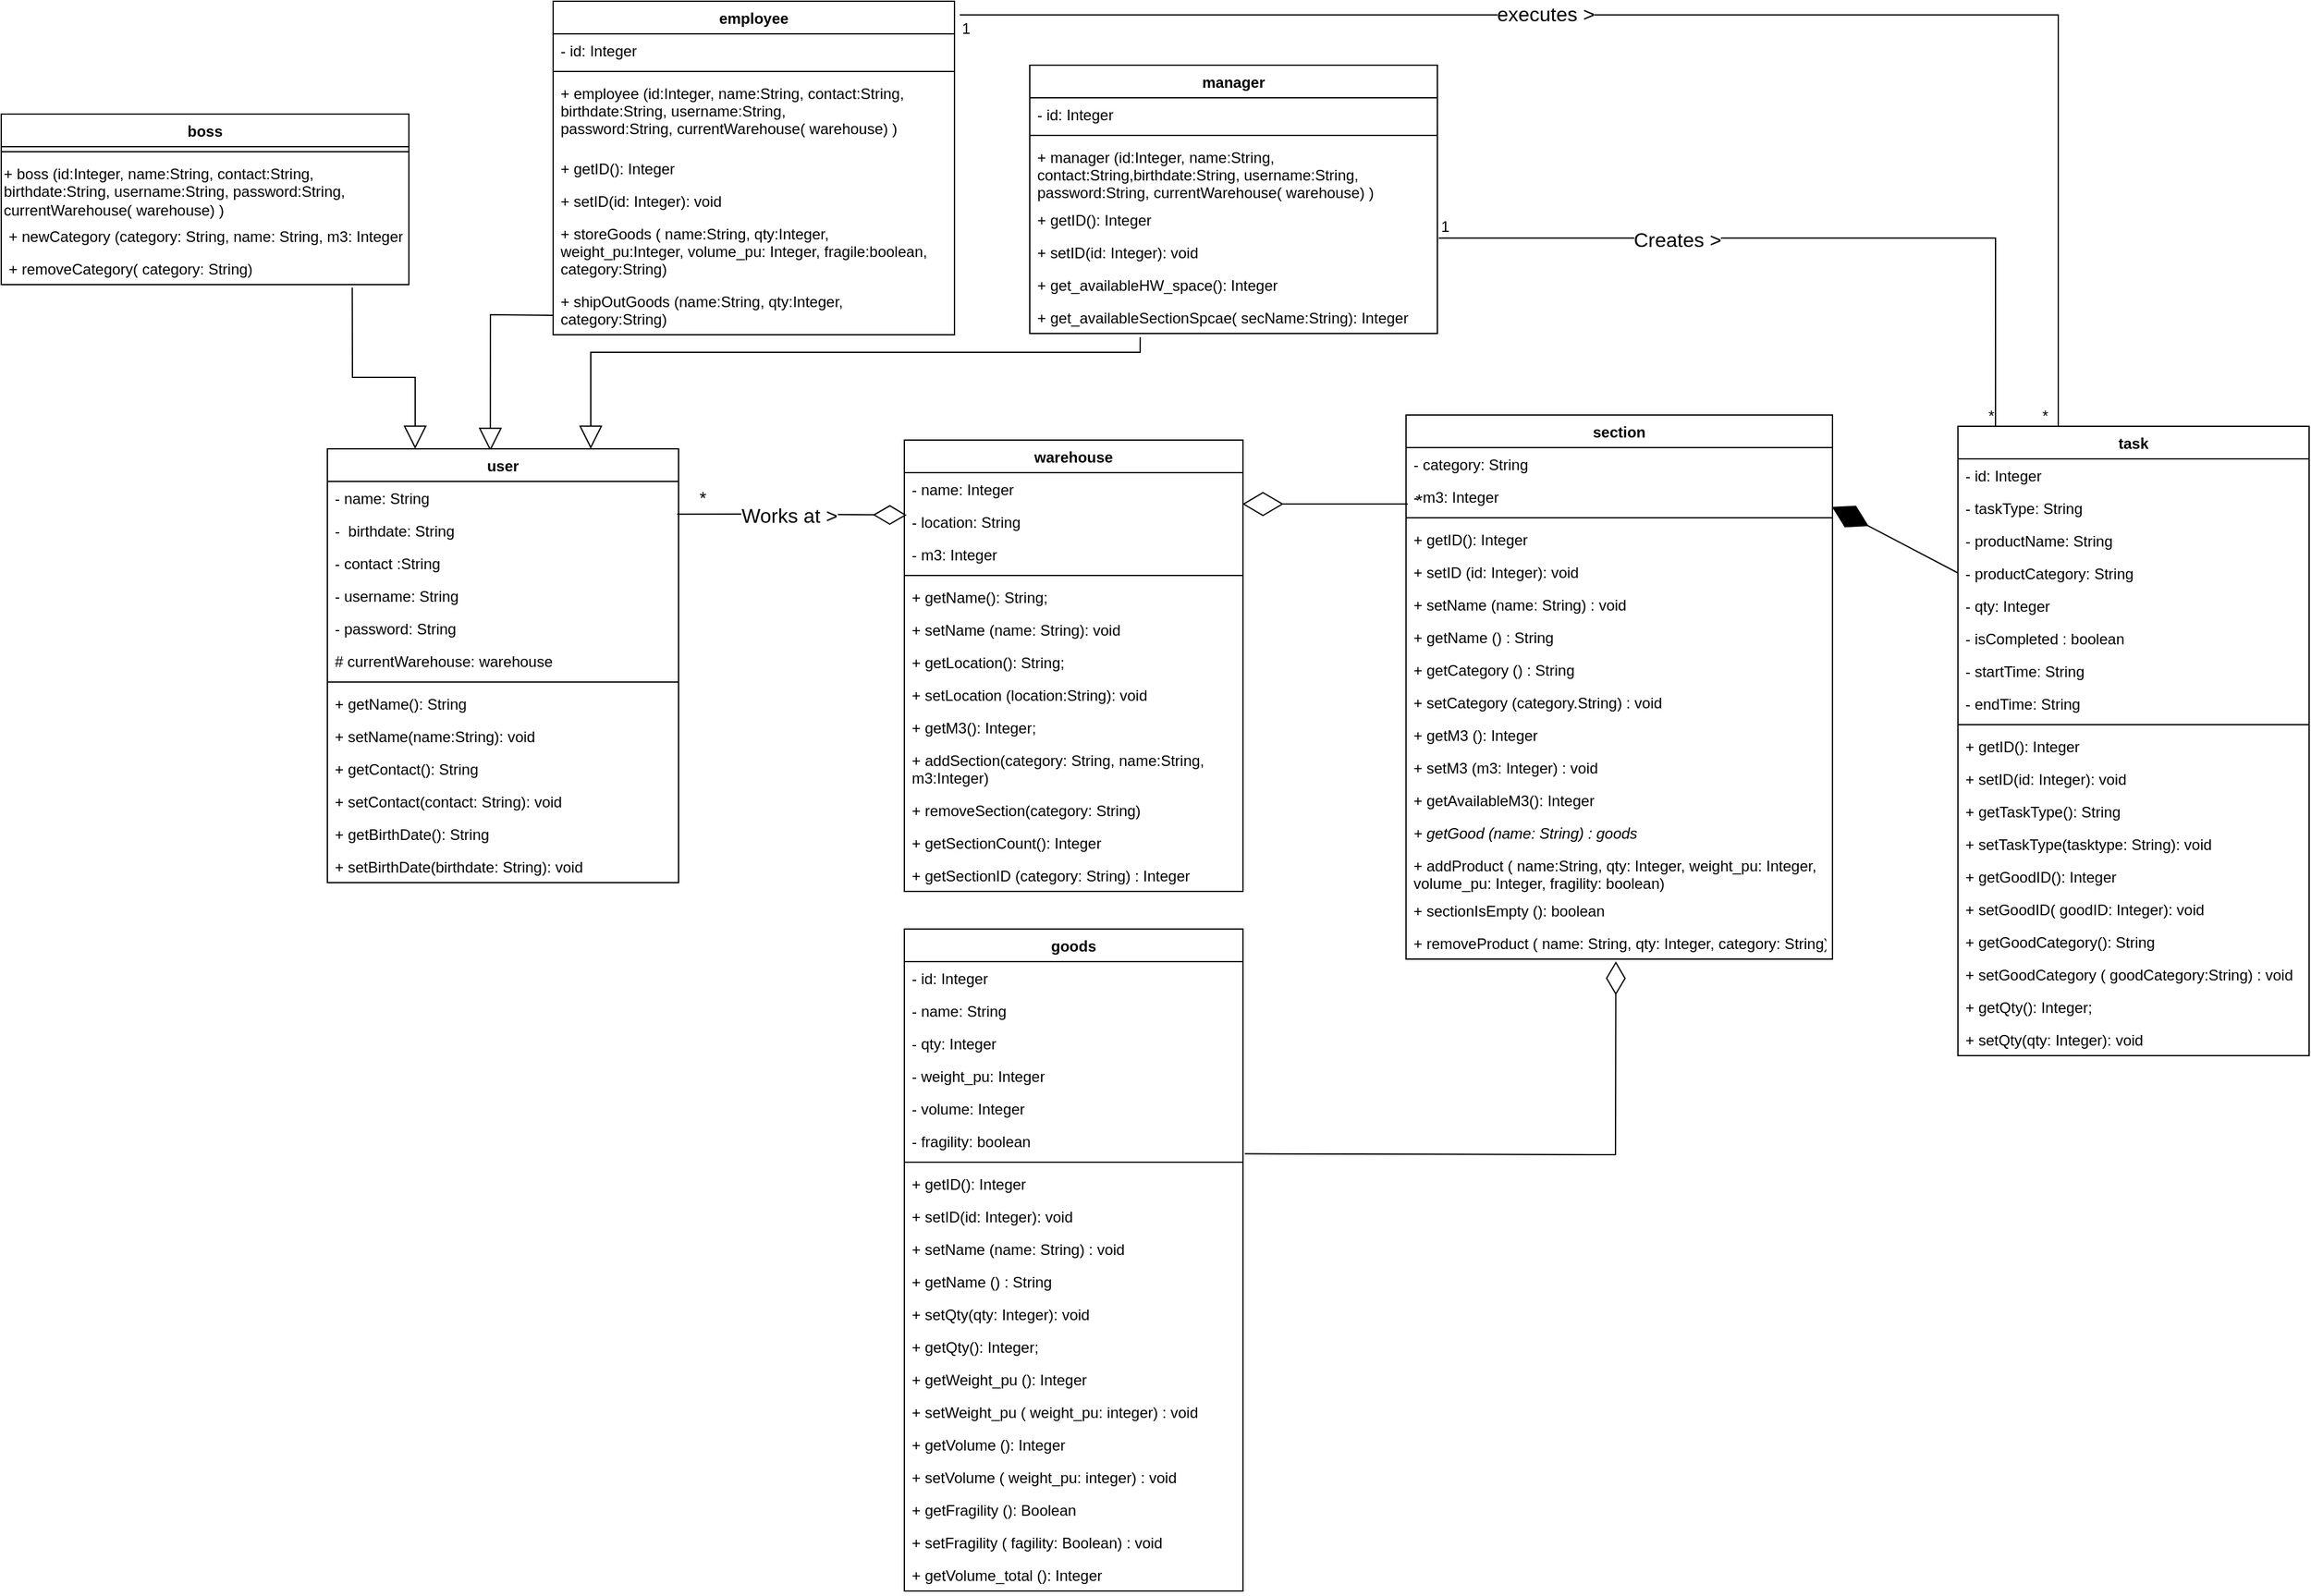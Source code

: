 <mxfile version="15.9.4" type="device"><diagram id="C5RBs43oDa-KdzZeNtuy" name="Page-1"><mxGraphModel dx="1422" dy="362" grid="1" gridSize="10" guides="1" tooltips="1" connect="1" arrows="1" fold="1" page="0" pageScale="1" pageWidth="827" pageHeight="1169" background="#FFFFFF" math="0" shadow="0"><root><mxCell id="WIyWlLk6GJQsqaUBKTNV-0"/><mxCell id="WIyWlLk6GJQsqaUBKTNV-1" parent="WIyWlLk6GJQsqaUBKTNV-0"/><mxCell id="MXwYUzLWAcuQBrKzjnm7-0" value="goods" style="swimlane;fontStyle=1;align=center;verticalAlign=top;childLayout=stackLayout;horizontal=1;startSize=26;horizontalStack=0;resizeParent=1;resizeParentMax=0;resizeLast=0;collapsible=1;marginBottom=0;" parent="WIyWlLk6GJQsqaUBKTNV-1" vertex="1"><mxGeometry x="860" y="1500" width="270" height="528" as="geometry"/></mxCell><mxCell id="MXwYUzLWAcuQBrKzjnm7-1" value="- id: Integer" style="text;strokeColor=none;fillColor=none;align=left;verticalAlign=top;spacingLeft=4;spacingRight=4;overflow=hidden;rotatable=0;points=[[0,0.5],[1,0.5]];portConstraint=eastwest;" parent="MXwYUzLWAcuQBrKzjnm7-0" vertex="1"><mxGeometry y="26" width="270" height="26" as="geometry"/></mxCell><mxCell id="MXwYUzLWAcuQBrKzjnm7-125" value="- name: String" style="text;strokeColor=none;fillColor=none;align=left;verticalAlign=top;spacingLeft=4;spacingRight=4;overflow=hidden;rotatable=0;points=[[0,0.5],[1,0.5]];portConstraint=eastwest;" parent="MXwYUzLWAcuQBrKzjnm7-0" vertex="1"><mxGeometry y="52" width="270" height="26" as="geometry"/></mxCell><mxCell id="MXwYUzLWAcuQBrKzjnm7-122" value="- qty: Integer" style="text;strokeColor=none;fillColor=none;align=left;verticalAlign=top;spacingLeft=4;spacingRight=4;overflow=hidden;rotatable=0;points=[[0,0.5],[1,0.5]];portConstraint=eastwest;" parent="MXwYUzLWAcuQBrKzjnm7-0" vertex="1"><mxGeometry y="78" width="270" height="26" as="geometry"/></mxCell><mxCell id="MXwYUzLWAcuQBrKzjnm7-124" value="- weight_pu: Integer" style="text;strokeColor=none;fillColor=none;align=left;verticalAlign=top;spacingLeft=4;spacingRight=4;overflow=hidden;rotatable=0;points=[[0,0.5],[1,0.5]];portConstraint=eastwest;" parent="MXwYUzLWAcuQBrKzjnm7-0" vertex="1"><mxGeometry y="104" width="270" height="26" as="geometry"/></mxCell><mxCell id="MXwYUzLWAcuQBrKzjnm7-126" value="- volume: Integer" style="text;strokeColor=none;fillColor=none;align=left;verticalAlign=top;spacingLeft=4;spacingRight=4;overflow=hidden;rotatable=0;points=[[0,0.5],[1,0.5]];portConstraint=eastwest;" parent="MXwYUzLWAcuQBrKzjnm7-0" vertex="1"><mxGeometry y="130" width="270" height="26" as="geometry"/></mxCell><mxCell id="MXwYUzLWAcuQBrKzjnm7-123" value="- fragility: boolean" style="text;strokeColor=none;fillColor=none;align=left;verticalAlign=top;spacingLeft=4;spacingRight=4;overflow=hidden;rotatable=0;points=[[0,0.5],[1,0.5]];portConstraint=eastwest;" parent="MXwYUzLWAcuQBrKzjnm7-0" vertex="1"><mxGeometry y="156" width="270" height="26" as="geometry"/></mxCell><mxCell id="MXwYUzLWAcuQBrKzjnm7-2" value="" style="line;strokeWidth=1;fillColor=none;align=left;verticalAlign=middle;spacingTop=-1;spacingLeft=3;spacingRight=3;rotatable=0;labelPosition=right;points=[];portConstraint=eastwest;" parent="MXwYUzLWAcuQBrKzjnm7-0" vertex="1"><mxGeometry y="182" width="270" height="8" as="geometry"/></mxCell><mxCell id="8sO-uHwUm4-eY07DEVSx-42" value="+ getID(): Integer" style="text;strokeColor=none;fillColor=none;align=left;verticalAlign=top;spacingLeft=4;spacingRight=4;overflow=hidden;rotatable=0;points=[[0,0.5],[1,0.5]];portConstraint=eastwest;" parent="MXwYUzLWAcuQBrKzjnm7-0" vertex="1"><mxGeometry y="190" width="270" height="26" as="geometry"/></mxCell><mxCell id="8sO-uHwUm4-eY07DEVSx-43" value="+ setID(id: Integer): void" style="text;strokeColor=none;fillColor=none;align=left;verticalAlign=top;spacingLeft=4;spacingRight=4;overflow=hidden;rotatable=0;points=[[0,0.5],[1,0.5]];portConstraint=eastwest;" parent="MXwYUzLWAcuQBrKzjnm7-0" vertex="1"><mxGeometry y="216" width="270" height="26" as="geometry"/></mxCell><mxCell id="8sO-uHwUm4-eY07DEVSx-70" value="+ setName (name: String) : void&#10;" style="text;strokeColor=none;fillColor=none;align=left;verticalAlign=top;spacingLeft=4;spacingRight=4;overflow=hidden;rotatable=0;points=[[0,0.5],[1,0.5]];portConstraint=eastwest;" parent="MXwYUzLWAcuQBrKzjnm7-0" vertex="1"><mxGeometry y="242" width="270" height="26" as="geometry"/></mxCell><mxCell id="8sO-uHwUm4-eY07DEVSx-66" value="+ getName () : String" style="text;strokeColor=none;fillColor=none;align=left;verticalAlign=top;spacingLeft=4;spacingRight=4;overflow=hidden;rotatable=0;points=[[0,0.5],[1,0.5]];portConstraint=eastwest;" parent="MXwYUzLWAcuQBrKzjnm7-0" vertex="1"><mxGeometry y="268" width="270" height="26" as="geometry"/></mxCell><mxCell id="8sO-uHwUm4-eY07DEVSx-69" value="+ setQty(qty: Integer): void" style="text;strokeColor=none;fillColor=none;align=left;verticalAlign=top;spacingLeft=4;spacingRight=4;overflow=hidden;rotatable=0;points=[[0,0.5],[1,0.5]];portConstraint=eastwest;" parent="MXwYUzLWAcuQBrKzjnm7-0" vertex="1"><mxGeometry y="294" width="270" height="26" as="geometry"/></mxCell><mxCell id="8sO-uHwUm4-eY07DEVSx-68" value="+ getQty(): Integer;" style="text;strokeColor=none;fillColor=none;align=left;verticalAlign=top;spacingLeft=4;spacingRight=4;overflow=hidden;rotatable=0;points=[[0,0.5],[1,0.5]];portConstraint=eastwest;" parent="MXwYUzLWAcuQBrKzjnm7-0" vertex="1"><mxGeometry y="320" width="270" height="26" as="geometry"/></mxCell><mxCell id="8sO-uHwUm4-eY07DEVSx-67" value="+ getWeight_pu (): Integer" style="text;strokeColor=none;fillColor=none;align=left;verticalAlign=top;spacingLeft=4;spacingRight=4;overflow=hidden;rotatable=0;points=[[0,0.5],[1,0.5]];portConstraint=eastwest;" parent="MXwYUzLWAcuQBrKzjnm7-0" vertex="1"><mxGeometry y="346" width="270" height="26" as="geometry"/></mxCell><mxCell id="8sO-uHwUm4-eY07DEVSx-71" value="+ setWeight_pu ( weight_pu: integer) : void" style="text;strokeColor=none;fillColor=none;align=left;verticalAlign=top;spacingLeft=4;spacingRight=4;overflow=hidden;rotatable=0;points=[[0,0.5],[1,0.5]];portConstraint=eastwest;" parent="MXwYUzLWAcuQBrKzjnm7-0" vertex="1"><mxGeometry y="372" width="270" height="26" as="geometry"/></mxCell><mxCell id="8sO-uHwUm4-eY07DEVSx-72" value="+ getVolume (): Integer" style="text;strokeColor=none;fillColor=none;align=left;verticalAlign=top;spacingLeft=4;spacingRight=4;overflow=hidden;rotatable=0;points=[[0,0.5],[1,0.5]];portConstraint=eastwest;" parent="MXwYUzLWAcuQBrKzjnm7-0" vertex="1"><mxGeometry y="398" width="270" height="26" as="geometry"/></mxCell><mxCell id="8sO-uHwUm4-eY07DEVSx-73" value="+ setVolume ( weight_pu: integer) : void" style="text;strokeColor=none;fillColor=none;align=left;verticalAlign=top;spacingLeft=4;spacingRight=4;overflow=hidden;rotatable=0;points=[[0,0.5],[1,0.5]];portConstraint=eastwest;" parent="MXwYUzLWAcuQBrKzjnm7-0" vertex="1"><mxGeometry y="424" width="270" height="26" as="geometry"/></mxCell><mxCell id="8sO-uHwUm4-eY07DEVSx-74" value="+ getFragility (): Boolean" style="text;strokeColor=none;fillColor=none;align=left;verticalAlign=top;spacingLeft=4;spacingRight=4;overflow=hidden;rotatable=0;points=[[0,0.5],[1,0.5]];portConstraint=eastwest;" parent="MXwYUzLWAcuQBrKzjnm7-0" vertex="1"><mxGeometry y="450" width="270" height="26" as="geometry"/></mxCell><mxCell id="8sO-uHwUm4-eY07DEVSx-75" value="+ setFragility ( fagility: Boolean) : void" style="text;strokeColor=none;fillColor=none;align=left;verticalAlign=top;spacingLeft=4;spacingRight=4;overflow=hidden;rotatable=0;points=[[0,0.5],[1,0.5]];portConstraint=eastwest;" parent="MXwYUzLWAcuQBrKzjnm7-0" vertex="1"><mxGeometry y="476" width="270" height="26" as="geometry"/></mxCell><mxCell id="MXwYUzLWAcuQBrKzjnm7-3" value="+ getVolume_total (): Integer" style="text;strokeColor=none;fillColor=none;align=left;verticalAlign=top;spacingLeft=4;spacingRight=4;overflow=hidden;rotatable=0;points=[[0,0.5],[1,0.5]];portConstraint=eastwest;" parent="MXwYUzLWAcuQBrKzjnm7-0" vertex="1"><mxGeometry y="502" width="270" height="26" as="geometry"/></mxCell><mxCell id="MXwYUzLWAcuQBrKzjnm7-4" value="employee" style="swimlane;fontStyle=1;align=center;verticalAlign=top;childLayout=stackLayout;horizontal=1;startSize=26;horizontalStack=0;resizeParent=1;resizeParentMax=0;resizeLast=0;collapsible=1;marginBottom=0;" parent="WIyWlLk6GJQsqaUBKTNV-1" vertex="1"><mxGeometry x="580" y="760" width="320" height="266" as="geometry"/></mxCell><mxCell id="MXwYUzLWAcuQBrKzjnm7-5" value="- id: Integer" style="text;strokeColor=none;fillColor=none;align=left;verticalAlign=top;spacingLeft=4;spacingRight=4;overflow=hidden;rotatable=0;points=[[0,0.5],[1,0.5]];portConstraint=eastwest;" parent="MXwYUzLWAcuQBrKzjnm7-4" vertex="1"><mxGeometry y="26" width="320" height="26" as="geometry"/></mxCell><mxCell id="MXwYUzLWAcuQBrKzjnm7-6" value="" style="line;strokeWidth=1;fillColor=none;align=left;verticalAlign=middle;spacingTop=-1;spacingLeft=3;spacingRight=3;rotatable=0;labelPosition=right;points=[];portConstraint=eastwest;" parent="MXwYUzLWAcuQBrKzjnm7-4" vertex="1"><mxGeometry y="52" width="320" height="8" as="geometry"/></mxCell><mxCell id="8sO-uHwUm4-eY07DEVSx-8" value="+ employee (id:Integer, name:String, contact:String, &#10;birthdate:String, username:String,&#10;password:String, currentWarehouse( warehouse) ) &#10;&#10;" style="text;strokeColor=none;fillColor=none;align=left;verticalAlign=top;spacingLeft=4;spacingRight=4;overflow=hidden;rotatable=0;points=[[0,0.5],[1,0.5]];portConstraint=eastwest;" parent="MXwYUzLWAcuQBrKzjnm7-4" vertex="1"><mxGeometry y="60" width="320" height="60" as="geometry"/></mxCell><mxCell id="8sO-uHwUm4-eY07DEVSx-9" value="+ getID(): Integer" style="text;strokeColor=none;fillColor=none;align=left;verticalAlign=top;spacingLeft=4;spacingRight=4;overflow=hidden;rotatable=0;points=[[0,0.5],[1,0.5]];portConstraint=eastwest;" parent="MXwYUzLWAcuQBrKzjnm7-4" vertex="1"><mxGeometry y="120" width="320" height="26" as="geometry"/></mxCell><mxCell id="8sO-uHwUm4-eY07DEVSx-33" value="+ setID(id: Integer): void" style="text;strokeColor=none;fillColor=none;align=left;verticalAlign=top;spacingLeft=4;spacingRight=4;overflow=hidden;rotatable=0;points=[[0,0.5],[1,0.5]];portConstraint=eastwest;" parent="MXwYUzLWAcuQBrKzjnm7-4" vertex="1"><mxGeometry y="146" width="320" height="26" as="geometry"/></mxCell><mxCell id="8sO-uHwUm4-eY07DEVSx-10" value="+ storeGoods ( name:String, qty:Integer, &#10;weight_pu:Integer, volume_pu: Integer, fragile:boolean,&#10;category:String)&#10;" style="text;strokeColor=none;fillColor=none;align=left;verticalAlign=top;spacingLeft=4;spacingRight=4;overflow=hidden;rotatable=0;points=[[0,0.5],[1,0.5]];portConstraint=eastwest;" parent="MXwYUzLWAcuQBrKzjnm7-4" vertex="1"><mxGeometry y="172" width="320" height="54" as="geometry"/></mxCell><mxCell id="MXwYUzLWAcuQBrKzjnm7-7" value="+ shipOutGoods (name:String, qty:Integer, &#10;category:String)" style="text;strokeColor=none;fillColor=none;align=left;verticalAlign=top;spacingLeft=4;spacingRight=4;overflow=hidden;rotatable=0;points=[[0,0.5],[1,0.5]];portConstraint=eastwest;" parent="MXwYUzLWAcuQBrKzjnm7-4" vertex="1"><mxGeometry y="226" width="320" height="40" as="geometry"/></mxCell><mxCell id="MXwYUzLWAcuQBrKzjnm7-8" value="manager" style="swimlane;fontStyle=1;align=center;verticalAlign=top;childLayout=stackLayout;horizontal=1;startSize=26;horizontalStack=0;resizeParent=1;resizeParentMax=0;resizeLast=0;collapsible=1;marginBottom=0;" parent="WIyWlLk6GJQsqaUBKTNV-1" vertex="1"><mxGeometry x="960" y="811" width="325" height="214" as="geometry"/></mxCell><mxCell id="MXwYUzLWAcuQBrKzjnm7-9" value="- id: Integer" style="text;strokeColor=none;fillColor=none;align=left;verticalAlign=top;spacingLeft=4;spacingRight=4;overflow=hidden;rotatable=0;points=[[0,0.5],[1,0.5]];portConstraint=eastwest;" parent="MXwYUzLWAcuQBrKzjnm7-8" vertex="1"><mxGeometry y="26" width="325" height="26" as="geometry"/></mxCell><mxCell id="MXwYUzLWAcuQBrKzjnm7-10" value="" style="line;strokeWidth=1;fillColor=none;align=left;verticalAlign=middle;spacingTop=-1;spacingLeft=3;spacingRight=3;rotatable=0;labelPosition=right;points=[];portConstraint=eastwest;" parent="MXwYUzLWAcuQBrKzjnm7-8" vertex="1"><mxGeometry y="52" width="325" height="8" as="geometry"/></mxCell><mxCell id="MXwYUzLWAcuQBrKzjnm7-11" value="+ manager (id:Integer, name:String, &#10;contact:String,birthdate:String, username:String,&#10;password:String, currentWarehouse( warehouse) ) &#10;&#10;" style="text;strokeColor=none;fillColor=none;align=left;verticalAlign=top;spacingLeft=4;spacingRight=4;overflow=hidden;rotatable=0;points=[[0,0.5],[1,0.5]];portConstraint=eastwest;" parent="MXwYUzLWAcuQBrKzjnm7-8" vertex="1"><mxGeometry y="60" width="325" height="50" as="geometry"/></mxCell><mxCell id="8sO-uHwUm4-eY07DEVSx-40" value="+ getID(): Integer" style="text;strokeColor=none;fillColor=none;align=left;verticalAlign=top;spacingLeft=4;spacingRight=4;overflow=hidden;rotatable=0;points=[[0,0.5],[1,0.5]];portConstraint=eastwest;" parent="MXwYUzLWAcuQBrKzjnm7-8" vertex="1"><mxGeometry y="110" width="325" height="26" as="geometry"/></mxCell><mxCell id="8sO-uHwUm4-eY07DEVSx-41" value="+ setID(id: Integer): void" style="text;strokeColor=none;fillColor=none;align=left;verticalAlign=top;spacingLeft=4;spacingRight=4;overflow=hidden;rotatable=0;points=[[0,0.5],[1,0.5]];portConstraint=eastwest;" parent="MXwYUzLWAcuQBrKzjnm7-8" vertex="1"><mxGeometry y="136" width="325" height="26" as="geometry"/></mxCell><mxCell id="8sO-uHwUm4-eY07DEVSx-15" value="+ get_availableHW_space(): Integer" style="text;strokeColor=none;fillColor=none;align=left;verticalAlign=top;spacingLeft=4;spacingRight=4;overflow=hidden;rotatable=0;points=[[0,0.5],[1,0.5]];portConstraint=eastwest;" parent="MXwYUzLWAcuQBrKzjnm7-8" vertex="1"><mxGeometry y="162" width="325" height="26" as="geometry"/></mxCell><mxCell id="8sO-uHwUm4-eY07DEVSx-16" value="+ get_availableSectionSpcae( secName:String): Integer" style="text;strokeColor=none;fillColor=none;align=left;verticalAlign=top;spacingLeft=4;spacingRight=4;overflow=hidden;rotatable=0;points=[[0,0.5],[1,0.5]];portConstraint=eastwest;" parent="MXwYUzLWAcuQBrKzjnm7-8" vertex="1"><mxGeometry y="188" width="325" height="26" as="geometry"/></mxCell><mxCell id="MXwYUzLWAcuQBrKzjnm7-40" value="warehouse" style="swimlane;fontStyle=1;align=center;verticalAlign=top;childLayout=stackLayout;horizontal=1;startSize=26;horizontalStack=0;resizeParent=1;resizeParentMax=0;resizeLast=0;collapsible=1;marginBottom=0;" parent="WIyWlLk6GJQsqaUBKTNV-1" vertex="1"><mxGeometry x="860" y="1110" width="270" height="360" as="geometry"/></mxCell><mxCell id="MXwYUzLWAcuQBrKzjnm7-128" value="- name: Integer" style="text;strokeColor=none;fillColor=none;align=left;verticalAlign=top;spacingLeft=4;spacingRight=4;overflow=hidden;rotatable=0;points=[[0,0.5],[1,0.5]];portConstraint=eastwest;" parent="MXwYUzLWAcuQBrKzjnm7-40" vertex="1"><mxGeometry y="26" width="270" height="26" as="geometry"/></mxCell><mxCell id="MXwYUzLWAcuQBrKzjnm7-41" value="- location: String" style="text;strokeColor=none;fillColor=none;align=left;verticalAlign=top;spacingLeft=4;spacingRight=4;overflow=hidden;rotatable=0;points=[[0,0.5],[1,0.5]];portConstraint=eastwest;" parent="MXwYUzLWAcuQBrKzjnm7-40" vertex="1"><mxGeometry y="52" width="270" height="26" as="geometry"/></mxCell><mxCell id="MXwYUzLWAcuQBrKzjnm7-129" value="- m3: Integer" style="text;strokeColor=none;fillColor=none;align=left;verticalAlign=top;spacingLeft=4;spacingRight=4;overflow=hidden;rotatable=0;points=[[0,0.5],[1,0.5]];portConstraint=eastwest;" parent="MXwYUzLWAcuQBrKzjnm7-40" vertex="1"><mxGeometry y="78" width="270" height="26" as="geometry"/></mxCell><mxCell id="MXwYUzLWAcuQBrKzjnm7-42" value="" style="line;strokeWidth=1;fillColor=none;align=left;verticalAlign=middle;spacingTop=-1;spacingLeft=3;spacingRight=3;rotatable=0;labelPosition=right;points=[];portConstraint=eastwest;" parent="MXwYUzLWAcuQBrKzjnm7-40" vertex="1"><mxGeometry y="104" width="270" height="8" as="geometry"/></mxCell><mxCell id="MXwYUzLWAcuQBrKzjnm7-43" value="+ getName(): String;" style="text;strokeColor=none;fillColor=none;align=left;verticalAlign=top;spacingLeft=4;spacingRight=4;overflow=hidden;rotatable=0;points=[[0,0.5],[1,0.5]];portConstraint=eastwest;" parent="MXwYUzLWAcuQBrKzjnm7-40" vertex="1"><mxGeometry y="112" width="270" height="26" as="geometry"/></mxCell><mxCell id="8sO-uHwUm4-eY07DEVSx-44" value="+ setName (name: String): void" style="text;strokeColor=none;fillColor=none;align=left;verticalAlign=top;spacingLeft=4;spacingRight=4;overflow=hidden;rotatable=0;points=[[0,0.5],[1,0.5]];portConstraint=eastwest;" parent="MXwYUzLWAcuQBrKzjnm7-40" vertex="1"><mxGeometry y="138" width="270" height="26" as="geometry"/></mxCell><mxCell id="8sO-uHwUm4-eY07DEVSx-24" value="+ getLocation(): String;" style="text;strokeColor=none;fillColor=none;align=left;verticalAlign=top;spacingLeft=4;spacingRight=4;overflow=hidden;rotatable=0;points=[[0,0.5],[1,0.5]];portConstraint=eastwest;" parent="MXwYUzLWAcuQBrKzjnm7-40" vertex="1"><mxGeometry y="164" width="270" height="26" as="geometry"/></mxCell><mxCell id="8sO-uHwUm4-eY07DEVSx-45" value="+ setLocation (location:String): void" style="text;strokeColor=none;fillColor=none;align=left;verticalAlign=top;spacingLeft=4;spacingRight=4;overflow=hidden;rotatable=0;points=[[0,0.5],[1,0.5]];portConstraint=eastwest;" parent="MXwYUzLWAcuQBrKzjnm7-40" vertex="1"><mxGeometry y="190" width="270" height="26" as="geometry"/></mxCell><mxCell id="8sO-uHwUm4-eY07DEVSx-23" value="+ getM3(): Integer;" style="text;strokeColor=none;fillColor=none;align=left;verticalAlign=top;spacingLeft=4;spacingRight=4;overflow=hidden;rotatable=0;points=[[0,0.5],[1,0.5]];portConstraint=eastwest;" parent="MXwYUzLWAcuQBrKzjnm7-40" vertex="1"><mxGeometry y="216" width="270" height="26" as="geometry"/></mxCell><mxCell id="8sO-uHwUm4-eY07DEVSx-25" value="+ addSection(category: String, name:String, &#10;m3:Integer)" style="text;strokeColor=none;fillColor=none;align=left;verticalAlign=top;spacingLeft=4;spacingRight=4;overflow=hidden;rotatable=0;points=[[0,0.5],[1,0.5]];portConstraint=eastwest;" parent="MXwYUzLWAcuQBrKzjnm7-40" vertex="1"><mxGeometry y="242" width="270" height="40" as="geometry"/></mxCell><mxCell id="8sO-uHwUm4-eY07DEVSx-26" value="+ removeSection(category: String)" style="text;strokeColor=none;fillColor=none;align=left;verticalAlign=top;spacingLeft=4;spacingRight=4;overflow=hidden;rotatable=0;points=[[0,0.5],[1,0.5]];portConstraint=eastwest;" parent="MXwYUzLWAcuQBrKzjnm7-40" vertex="1"><mxGeometry y="282" width="270" height="26" as="geometry"/></mxCell><mxCell id="8sO-uHwUm4-eY07DEVSx-27" value="+ getSectionCount(): Integer " style="text;strokeColor=none;fillColor=none;align=left;verticalAlign=top;spacingLeft=4;spacingRight=4;overflow=hidden;rotatable=0;points=[[0,0.5],[1,0.5]];portConstraint=eastwest;" parent="MXwYUzLWAcuQBrKzjnm7-40" vertex="1"><mxGeometry y="308" width="270" height="26" as="geometry"/></mxCell><mxCell id="8sO-uHwUm4-eY07DEVSx-28" value="+ getSectionID (category: String) : Integer" style="text;strokeColor=none;fillColor=none;align=left;verticalAlign=top;spacingLeft=4;spacingRight=4;overflow=hidden;rotatable=0;points=[[0,0.5],[1,0.5]];portConstraint=eastwest;" parent="MXwYUzLWAcuQBrKzjnm7-40" vertex="1"><mxGeometry y="334" width="270" height="26" as="geometry"/></mxCell><mxCell id="MXwYUzLWAcuQBrKzjnm7-51" value="" style="endArrow=block;endSize=16;endFill=0;html=1;rounded=0;exitX=0.001;exitY=0.614;exitDx=0;exitDy=0;entryX=0.464;entryY=0.005;entryDx=0;entryDy=0;entryPerimeter=0;exitPerimeter=0;" parent="WIyWlLk6GJQsqaUBKTNV-1" source="MXwYUzLWAcuQBrKzjnm7-7" target="8sO-uHwUm4-eY07DEVSx-1" edge="1"><mxGeometry width="160" relative="1" as="geometry"><mxPoint x="220" y="1018.18" as="sourcePoint"/><mxPoint x="300" y="1340" as="targetPoint"/><Array as="points"><mxPoint x="530" y="1010"/></Array></mxGeometry></mxCell><mxCell id="MXwYUzLWAcuQBrKzjnm7-52" value="" style="endArrow=block;endSize=16;endFill=0;html=1;rounded=0;entryX=0.25;entryY=0;entryDx=0;entryDy=0;exitX=0.861;exitY=1.09;exitDx=0;exitDy=0;exitPerimeter=0;" parent="WIyWlLk6GJQsqaUBKTNV-1" source="8sO-uHwUm4-eY07DEVSx-22" target="8sO-uHwUm4-eY07DEVSx-1" edge="1"><mxGeometry width="160" relative="1" as="geometry"><mxPoint x="270" y="1520" as="sourcePoint"/><mxPoint x="230" y="1541" as="targetPoint"/><Array as="points"><mxPoint x="420" y="1060"/><mxPoint x="470" y="1060"/></Array></mxGeometry></mxCell><mxCell id="MXwYUzLWAcuQBrKzjnm7-53" value="" style="endArrow=block;endSize=16;endFill=0;html=1;rounded=0;entryX=0.75;entryY=0;entryDx=0;entryDy=0;exitX=0.271;exitY=1.115;exitDx=0;exitDy=0;exitPerimeter=0;" parent="WIyWlLk6GJQsqaUBKTNV-1" source="8sO-uHwUm4-eY07DEVSx-16" target="8sO-uHwUm4-eY07DEVSx-1" edge="1"><mxGeometry x="-0.105" y="-30" width="160" relative="1" as="geometry"><mxPoint x="250" y="1313" as="sourcePoint"/><mxPoint x="200" y="1230" as="targetPoint"/><Array as="points"><mxPoint x="1048" y="1040"/><mxPoint x="610" y="1040"/></Array><mxPoint as="offset"/></mxGeometry></mxCell><mxCell id="jzB5Z_AH2filbE2GjWIl-5" value="" style="endArrow=diamondThin;endFill=0;endSize=24;html=1;rounded=0;entryX=0.492;entryY=1.07;entryDx=0;entryDy=0;entryPerimeter=0;exitX=1.005;exitY=0.896;exitDx=0;exitDy=0;exitPerimeter=0;" parent="WIyWlLk6GJQsqaUBKTNV-1" source="MXwYUzLWAcuQBrKzjnm7-123" target="8sO-uHwUm4-eY07DEVSx-59" edge="1"><mxGeometry width="160" relative="1" as="geometry"><mxPoint x="1130" y="1680" as="sourcePoint"/><mxPoint x="1210" y="1180" as="targetPoint"/><Array as="points"><mxPoint x="1427" y="1680"/></Array></mxGeometry></mxCell><mxCell id="jzB5Z_AH2filbE2GjWIl-6" value="" style="endArrow=diamondThin;endFill=0;endSize=30;html=1;rounded=0;entryX=0.998;entryY=0.962;entryDx=0;entryDy=0;entryPerimeter=0;exitX=0.004;exitY=0.731;exitDx=0;exitDy=0;exitPerimeter=0;" parent="WIyWlLk6GJQsqaUBKTNV-1" target="MXwYUzLWAcuQBrKzjnm7-128" edge="1"><mxGeometry width="160" relative="1" as="geometry"><mxPoint x="1261.36" y="1161.006" as="sourcePoint"/><mxPoint x="1290.14" y="830.004" as="targetPoint"/><Array as="points"><mxPoint x="1240" y="1161"/></Array></mxGeometry></mxCell><mxCell id="jzB5Z_AH2filbE2GjWIl-19" value="&lt;font style=&quot;font-size: 14px;&quot;&gt;*&lt;/font&gt;" style="edgeLabel;html=1;align=center;verticalAlign=middle;resizable=0;points=[];fontSize=14;" parent="jzB5Z_AH2filbE2GjWIl-6" vertex="1" connectable="0"><mxGeometry x="-0.925" y="3" relative="1" as="geometry"><mxPoint x="13" y="-6" as="offset"/></mxGeometry></mxCell><mxCell id="jzB5Z_AH2filbE2GjWIl-13" value="task" style="swimlane;fontStyle=1;align=center;verticalAlign=top;childLayout=stackLayout;horizontal=1;startSize=26;horizontalStack=0;resizeParent=1;resizeParentMax=0;resizeLast=0;collapsible=1;marginBottom=0;" parent="WIyWlLk6GJQsqaUBKTNV-1" vertex="1"><mxGeometry x="1700" y="1099" width="280" height="502" as="geometry"/></mxCell><mxCell id="jzB5Z_AH2filbE2GjWIl-14" value="- id: Integer" style="text;strokeColor=none;fillColor=none;align=left;verticalAlign=top;spacingLeft=4;spacingRight=4;overflow=hidden;rotatable=0;points=[[0,0.5],[1,0.5]];portConstraint=eastwest;" parent="jzB5Z_AH2filbE2GjWIl-13" vertex="1"><mxGeometry y="26" width="280" height="26" as="geometry"/></mxCell><mxCell id="jzB5Z_AH2filbE2GjWIl-18" value="- taskType: String" style="text;strokeColor=none;fillColor=none;align=left;verticalAlign=top;spacingLeft=4;spacingRight=4;overflow=hidden;rotatable=0;points=[[0,0.5],[1,0.5]];portConstraint=eastwest;" parent="jzB5Z_AH2filbE2GjWIl-13" vertex="1"><mxGeometry y="52" width="280" height="26" as="geometry"/></mxCell><mxCell id="jzB5Z_AH2filbE2GjWIl-17" value="- productName: String" style="text;strokeColor=none;fillColor=none;align=left;verticalAlign=top;spacingLeft=4;spacingRight=4;overflow=hidden;rotatable=0;points=[[0,0.5],[1,0.5]];portConstraint=eastwest;" parent="jzB5Z_AH2filbE2GjWIl-13" vertex="1"><mxGeometry y="78" width="280" height="26" as="geometry"/></mxCell><mxCell id="jzB5Z_AH2filbE2GjWIl-38" value="- productCategory: String" style="text;strokeColor=none;fillColor=none;align=left;verticalAlign=top;spacingLeft=4;spacingRight=4;overflow=hidden;rotatable=0;points=[[0,0.5],[1,0.5]];portConstraint=eastwest;" parent="jzB5Z_AH2filbE2GjWIl-13" vertex="1"><mxGeometry y="104" width="280" height="26" as="geometry"/></mxCell><mxCell id="jzB5Z_AH2filbE2GjWIl-39" value="- qty: Integer" style="text;strokeColor=none;fillColor=none;align=left;verticalAlign=top;spacingLeft=4;spacingRight=4;overflow=hidden;rotatable=0;points=[[0,0.5],[1,0.5]];portConstraint=eastwest;" parent="jzB5Z_AH2filbE2GjWIl-13" vertex="1"><mxGeometry y="130" width="280" height="26" as="geometry"/></mxCell><mxCell id="w_D5k_qrCWCiZkTpW917-6" value="- isCompleted : boolean" style="text;strokeColor=none;fillColor=none;align=left;verticalAlign=top;spacingLeft=4;spacingRight=4;overflow=hidden;rotatable=0;points=[[0,0.5],[1,0.5]];portConstraint=eastwest;fontSize=12;" parent="jzB5Z_AH2filbE2GjWIl-13" vertex="1"><mxGeometry y="156" width="280" height="26" as="geometry"/></mxCell><mxCell id="w_D5k_qrCWCiZkTpW917-7" value="- startTime: String" style="text;strokeColor=none;fillColor=none;align=left;verticalAlign=top;spacingLeft=4;spacingRight=4;overflow=hidden;rotatable=0;points=[[0,0.5],[1,0.5]];portConstraint=eastwest;fontSize=12;" parent="jzB5Z_AH2filbE2GjWIl-13" vertex="1"><mxGeometry y="182" width="280" height="26" as="geometry"/></mxCell><mxCell id="w_D5k_qrCWCiZkTpW917-8" value="- endTime: String" style="text;strokeColor=none;fillColor=none;align=left;verticalAlign=top;spacingLeft=4;spacingRight=4;overflow=hidden;rotatable=0;points=[[0,0.5],[1,0.5]];portConstraint=eastwest;fontSize=12;" parent="jzB5Z_AH2filbE2GjWIl-13" vertex="1"><mxGeometry y="208" width="280" height="26" as="geometry"/></mxCell><mxCell id="jzB5Z_AH2filbE2GjWIl-15" value="" style="line;strokeWidth=1;fillColor=none;align=left;verticalAlign=middle;spacingTop=-1;spacingLeft=3;spacingRight=3;rotatable=0;labelPosition=right;points=[];portConstraint=eastwest;" parent="jzB5Z_AH2filbE2GjWIl-13" vertex="1"><mxGeometry y="234" width="280" height="8" as="geometry"/></mxCell><mxCell id="jzB5Z_AH2filbE2GjWIl-16" value="+ getID(): Integer" style="text;strokeColor=none;fillColor=none;align=left;verticalAlign=top;spacingLeft=4;spacingRight=4;overflow=hidden;rotatable=0;points=[[0,0.5],[1,0.5]];portConstraint=eastwest;" parent="jzB5Z_AH2filbE2GjWIl-13" vertex="1"><mxGeometry y="242" width="280" height="26" as="geometry"/></mxCell><mxCell id="8sO-uHwUm4-eY07DEVSx-34" value="+ setID(id: Integer): void" style="text;strokeColor=none;fillColor=none;align=left;verticalAlign=top;spacingLeft=4;spacingRight=4;overflow=hidden;rotatable=0;points=[[0,0.5],[1,0.5]];portConstraint=eastwest;" parent="jzB5Z_AH2filbE2GjWIl-13" vertex="1"><mxGeometry y="268" width="280" height="26" as="geometry"/></mxCell><mxCell id="8sO-uHwUm4-eY07DEVSx-11" value="+ getTaskType(): String" style="text;strokeColor=none;fillColor=none;align=left;verticalAlign=top;spacingLeft=4;spacingRight=4;overflow=hidden;rotatable=0;points=[[0,0.5],[1,0.5]];portConstraint=eastwest;" parent="jzB5Z_AH2filbE2GjWIl-13" vertex="1"><mxGeometry y="294" width="280" height="26" as="geometry"/></mxCell><mxCell id="8sO-uHwUm4-eY07DEVSx-35" value="+ setTaskType(tasktype: String): void&#10;" style="text;strokeColor=none;fillColor=none;align=left;verticalAlign=top;spacingLeft=4;spacingRight=4;overflow=hidden;rotatable=0;points=[[0,0.5],[1,0.5]];portConstraint=eastwest;" parent="jzB5Z_AH2filbE2GjWIl-13" vertex="1"><mxGeometry y="320" width="280" height="26" as="geometry"/></mxCell><mxCell id="8sO-uHwUm4-eY07DEVSx-12" value="+ getGoodID(): Integer" style="text;strokeColor=none;fillColor=none;align=left;verticalAlign=top;spacingLeft=4;spacingRight=4;overflow=hidden;rotatable=0;points=[[0,0.5],[1,0.5]];portConstraint=eastwest;" parent="jzB5Z_AH2filbE2GjWIl-13" vertex="1"><mxGeometry y="346" width="280" height="26" as="geometry"/></mxCell><mxCell id="8sO-uHwUm4-eY07DEVSx-36" value="+ setGoodID( goodID: Integer): void" style="text;strokeColor=none;fillColor=none;align=left;verticalAlign=top;spacingLeft=4;spacingRight=4;overflow=hidden;rotatable=0;points=[[0,0.5],[1,0.5]];portConstraint=eastwest;" parent="jzB5Z_AH2filbE2GjWIl-13" vertex="1"><mxGeometry y="372" width="280" height="26" as="geometry"/></mxCell><mxCell id="8sO-uHwUm4-eY07DEVSx-13" value="+ getGoodCategory(): String" style="text;strokeColor=none;fillColor=none;align=left;verticalAlign=top;spacingLeft=4;spacingRight=4;overflow=hidden;rotatable=0;points=[[0,0.5],[1,0.5]];portConstraint=eastwest;" parent="jzB5Z_AH2filbE2GjWIl-13" vertex="1"><mxGeometry y="398" width="280" height="26" as="geometry"/></mxCell><mxCell id="8sO-uHwUm4-eY07DEVSx-37" value="+ setGoodCategory ( goodCategory:String) : void&#10;" style="text;strokeColor=none;fillColor=none;align=left;verticalAlign=top;spacingLeft=4;spacingRight=4;overflow=hidden;rotatable=0;points=[[0,0.5],[1,0.5]];portConstraint=eastwest;" parent="jzB5Z_AH2filbE2GjWIl-13" vertex="1"><mxGeometry y="424" width="280" height="26" as="geometry"/></mxCell><mxCell id="8sO-uHwUm4-eY07DEVSx-14" value="+ getQty(): Integer;" style="text;strokeColor=none;fillColor=none;align=left;verticalAlign=top;spacingLeft=4;spacingRight=4;overflow=hidden;rotatable=0;points=[[0,0.5],[1,0.5]];portConstraint=eastwest;" parent="jzB5Z_AH2filbE2GjWIl-13" vertex="1"><mxGeometry y="450" width="280" height="26" as="geometry"/></mxCell><mxCell id="8sO-uHwUm4-eY07DEVSx-39" value="+ setQty(qty: Integer): void" style="text;strokeColor=none;fillColor=none;align=left;verticalAlign=top;spacingLeft=4;spacingRight=4;overflow=hidden;rotatable=0;points=[[0,0.5],[1,0.5]];portConstraint=eastwest;" parent="jzB5Z_AH2filbE2GjWIl-13" vertex="1"><mxGeometry y="476" width="280" height="26" as="geometry"/></mxCell><mxCell id="jzB5Z_AH2filbE2GjWIl-28" value="&lt;br&gt;" style="text;html=1;align=center;verticalAlign=middle;resizable=0;points=[];autosize=1;strokeColor=none;fillColor=none;fontSize=14;" parent="WIyWlLk6GJQsqaUBKTNV-1" vertex="1"><mxGeometry x="1580" y="1340" width="20" height="20" as="geometry"/></mxCell><mxCell id="8sO-uHwUm4-eY07DEVSx-1" value="user" style="swimlane;fontStyle=1;align=center;verticalAlign=top;childLayout=stackLayout;horizontal=1;startSize=26;horizontalStack=0;resizeParent=1;resizeParentMax=0;resizeLast=0;collapsible=1;marginBottom=0;" parent="WIyWlLk6GJQsqaUBKTNV-1" vertex="1"><mxGeometry x="400" y="1117" width="280" height="346" as="geometry"/></mxCell><mxCell id="MXwYUzLWAcuQBrKzjnm7-106" value="- name: String" style="text;strokeColor=none;fillColor=none;align=left;verticalAlign=top;spacingLeft=4;spacingRight=4;overflow=hidden;rotatable=0;points=[[0,0.5],[1,0.5]];portConstraint=eastwest;" parent="8sO-uHwUm4-eY07DEVSx-1" vertex="1"><mxGeometry y="26" width="280" height="26" as="geometry"/></mxCell><mxCell id="MXwYUzLWAcuQBrKzjnm7-108" value="-  birthdate: String" style="text;strokeColor=none;fillColor=none;align=left;verticalAlign=top;spacingLeft=4;spacingRight=4;overflow=hidden;rotatable=0;points=[[0,0.5],[1,0.5]];portConstraint=eastwest;" parent="8sO-uHwUm4-eY07DEVSx-1" vertex="1"><mxGeometry y="52" width="280" height="26" as="geometry"/></mxCell><mxCell id="MXwYUzLWAcuQBrKzjnm7-107" value="- contact :String" style="text;strokeColor=none;fillColor=none;align=left;verticalAlign=top;spacingLeft=4;spacingRight=4;overflow=hidden;rotatable=0;points=[[0,0.5],[1,0.5]];portConstraint=eastwest;" parent="8sO-uHwUm4-eY07DEVSx-1" vertex="1"><mxGeometry y="78" width="280" height="26" as="geometry"/></mxCell><mxCell id="MXwYUzLWAcuQBrKzjnm7-13" value="- username: String" style="text;strokeColor=none;fillColor=none;align=left;verticalAlign=top;spacingLeft=4;spacingRight=4;overflow=hidden;rotatable=0;points=[[0,0.5],[1,0.5]];portConstraint=eastwest;" parent="8sO-uHwUm4-eY07DEVSx-1" vertex="1"><mxGeometry y="104" width="280" height="26" as="geometry"/></mxCell><mxCell id="MXwYUzLWAcuQBrKzjnm7-105" value="- password: String" style="text;strokeColor=none;fillColor=none;align=left;verticalAlign=top;spacingLeft=4;spacingRight=4;overflow=hidden;rotatable=0;points=[[0,0.5],[1,0.5]];portConstraint=eastwest;" parent="8sO-uHwUm4-eY07DEVSx-1" vertex="1"><mxGeometry y="130" width="280" height="26" as="geometry"/></mxCell><mxCell id="8sO-uHwUm4-eY07DEVSx-0" value="# currentWarehouse: warehouse" style="text;strokeColor=none;fillColor=none;align=left;verticalAlign=top;spacingLeft=4;spacingRight=4;overflow=hidden;rotatable=0;points=[[0,0.5],[1,0.5]];portConstraint=eastwest;" parent="8sO-uHwUm4-eY07DEVSx-1" vertex="1"><mxGeometry y="156" width="280" height="26" as="geometry"/></mxCell><mxCell id="8sO-uHwUm4-eY07DEVSx-3" value="" style="line;strokeWidth=1;fillColor=none;align=left;verticalAlign=middle;spacingTop=-1;spacingLeft=3;spacingRight=3;rotatable=0;labelPosition=right;points=[];portConstraint=eastwest;" parent="8sO-uHwUm4-eY07DEVSx-1" vertex="1"><mxGeometry y="182" width="280" height="8" as="geometry"/></mxCell><mxCell id="8sO-uHwUm4-eY07DEVSx-5" value="+ getName(): String" style="text;strokeColor=none;fillColor=none;align=left;verticalAlign=top;spacingLeft=4;spacingRight=4;overflow=hidden;rotatable=0;points=[[0,0.5],[1,0.5]];portConstraint=eastwest;" parent="8sO-uHwUm4-eY07DEVSx-1" vertex="1"><mxGeometry y="190" width="280" height="26" as="geometry"/></mxCell><mxCell id="8sO-uHwUm4-eY07DEVSx-30" value="+ setName(name:String): void" style="text;strokeColor=none;fillColor=none;align=left;verticalAlign=top;spacingLeft=4;spacingRight=4;overflow=hidden;rotatable=0;points=[[0,0.5],[1,0.5]];portConstraint=eastwest;" parent="8sO-uHwUm4-eY07DEVSx-1" vertex="1"><mxGeometry y="216" width="280" height="26" as="geometry"/></mxCell><mxCell id="8sO-uHwUm4-eY07DEVSx-6" value="+ getContact(): String" style="text;strokeColor=none;fillColor=none;align=left;verticalAlign=top;spacingLeft=4;spacingRight=4;overflow=hidden;rotatable=0;points=[[0,0.5],[1,0.5]];portConstraint=eastwest;" parent="8sO-uHwUm4-eY07DEVSx-1" vertex="1"><mxGeometry y="242" width="280" height="26" as="geometry"/></mxCell><mxCell id="8sO-uHwUm4-eY07DEVSx-31" value="+ setContact(contact: String): void" style="text;strokeColor=none;fillColor=none;align=left;verticalAlign=top;spacingLeft=4;spacingRight=4;overflow=hidden;rotatable=0;points=[[0,0.5],[1,0.5]];portConstraint=eastwest;" parent="8sO-uHwUm4-eY07DEVSx-1" vertex="1"><mxGeometry y="268" width="280" height="26" as="geometry"/></mxCell><mxCell id="8sO-uHwUm4-eY07DEVSx-7" value="+ getBirthDate(): String" style="text;strokeColor=none;fillColor=none;align=left;verticalAlign=top;spacingLeft=4;spacingRight=4;overflow=hidden;rotatable=0;points=[[0,0.5],[1,0.5]];portConstraint=eastwest;" parent="8sO-uHwUm4-eY07DEVSx-1" vertex="1"><mxGeometry y="294" width="280" height="26" as="geometry"/></mxCell><mxCell id="8sO-uHwUm4-eY07DEVSx-32" value="+ setBirthDate(birthdate: String): void" style="text;strokeColor=none;fillColor=none;align=left;verticalAlign=top;spacingLeft=4;spacingRight=4;overflow=hidden;rotatable=0;points=[[0,0.5],[1,0.5]];portConstraint=eastwest;" parent="8sO-uHwUm4-eY07DEVSx-1" vertex="1"><mxGeometry y="320" width="280" height="26" as="geometry"/></mxCell><mxCell id="8sO-uHwUm4-eY07DEVSx-18" value="boss&#10;" style="swimlane;fontStyle=1;align=center;verticalAlign=top;childLayout=stackLayout;horizontal=1;startSize=26;horizontalStack=0;resizeParent=1;resizeParentMax=0;resizeLast=0;collapsible=1;marginBottom=0;" parent="WIyWlLk6GJQsqaUBKTNV-1" vertex="1"><mxGeometry x="140" y="850" width="325" height="136" as="geometry"/></mxCell><mxCell id="8sO-uHwUm4-eY07DEVSx-20" value="" style="line;strokeWidth=1;fillColor=none;align=left;verticalAlign=middle;spacingTop=-1;spacingLeft=3;spacingRight=3;rotatable=0;labelPosition=right;points=[];portConstraint=eastwest;" parent="8sO-uHwUm4-eY07DEVSx-18" vertex="1"><mxGeometry y="26" width="325" height="8" as="geometry"/></mxCell><mxCell id="8sO-uHwUm4-eY07DEVSx-17" value="+ boss (id:Integer, name:String, contact:String, birthdate:String, username:String,&amp;nbsp;password:String, &lt;br&gt;currentWarehouse( warehouse) )&amp;nbsp;&lt;div style=&quot;padding: 0px ; margin: 0px&quot;&gt;&lt;br style=&quot;padding: 0px ; margin: 0px&quot;&gt;&lt;/div&gt;&lt;div style=&quot;padding: 0px ; margin: 0px&quot;&gt;&lt;br style=&quot;padding: 0px ; margin: 0px ; color: rgb(0 , 0 , 0) ; font-family: &amp;#34;helvetica&amp;#34; ; font-size: 12px ; font-style: normal ; font-weight: 400 ; letter-spacing: normal ; text-align: left ; text-indent: 0px ; text-transform: none ; word-spacing: 0px ; background-color: rgb(255 , 255 , 255)&quot;&gt;&lt;br&gt;&lt;br&gt;&lt;/div&gt;" style="text;whiteSpace=wrap;html=1;" parent="8sO-uHwUm4-eY07DEVSx-18" vertex="1"><mxGeometry y="34" width="325" height="50" as="geometry"/></mxCell><mxCell id="8sO-uHwUm4-eY07DEVSx-21" value="+ newCategory (category: String, name: String, m3: Integer)" style="text;strokeColor=none;fillColor=none;align=left;verticalAlign=top;spacingLeft=4;spacingRight=4;overflow=hidden;rotatable=0;points=[[0,0.5],[1,0.5]];portConstraint=eastwest;" parent="8sO-uHwUm4-eY07DEVSx-18" vertex="1"><mxGeometry y="84" width="325" height="26" as="geometry"/></mxCell><mxCell id="8sO-uHwUm4-eY07DEVSx-22" value="+ removeCategory( category: String)" style="text;strokeColor=none;fillColor=none;align=left;verticalAlign=top;spacingLeft=4;spacingRight=4;overflow=hidden;rotatable=0;points=[[0,0.5],[1,0.5]];portConstraint=eastwest;" parent="8sO-uHwUm4-eY07DEVSx-18" vertex="1"><mxGeometry y="110" width="325" height="26" as="geometry"/></mxCell><mxCell id="8sO-uHwUm4-eY07DEVSx-46" value="section" style="swimlane;fontStyle=1;align=center;verticalAlign=top;childLayout=stackLayout;horizontal=1;startSize=26;horizontalStack=0;resizeParent=1;resizeParentMax=0;resizeLast=0;collapsible=1;marginBottom=0;" parent="WIyWlLk6GJQsqaUBKTNV-1" vertex="1"><mxGeometry x="1260" y="1090" width="340" height="434" as="geometry"/></mxCell><mxCell id="jzB5Z_AH2filbE2GjWIl-27" value="- category: String" style="text;strokeColor=none;fillColor=none;align=left;verticalAlign=top;spacingLeft=4;spacingRight=4;overflow=hidden;rotatable=0;points=[[0,0.5],[1,0.5]];portConstraint=eastwest;" parent="8sO-uHwUm4-eY07DEVSx-46" vertex="1"><mxGeometry y="26" width="340" height="26" as="geometry"/></mxCell><mxCell id="MXwYUzLWAcuQBrKzjnm7-46" value="- m3: Integer" style="text;strokeColor=none;fillColor=none;align=left;verticalAlign=top;spacingLeft=4;spacingRight=4;overflow=hidden;rotatable=0;points=[[0,0.5],[1,0.5]];portConstraint=eastwest;" parent="8sO-uHwUm4-eY07DEVSx-46" vertex="1"><mxGeometry y="52" width="340" height="26" as="geometry"/></mxCell><mxCell id="8sO-uHwUm4-eY07DEVSx-48" value="" style="line;strokeWidth=1;fillColor=none;align=left;verticalAlign=middle;spacingTop=-1;spacingLeft=3;spacingRight=3;rotatable=0;labelPosition=right;points=[];portConstraint=eastwest;" parent="8sO-uHwUm4-eY07DEVSx-46" vertex="1"><mxGeometry y="78" width="340" height="8" as="geometry"/></mxCell><mxCell id="8sO-uHwUm4-eY07DEVSx-49" value="+ getID(): Integer" style="text;strokeColor=none;fillColor=none;align=left;verticalAlign=top;spacingLeft=4;spacingRight=4;overflow=hidden;rotatable=0;points=[[0,0.5],[1,0.5]];portConstraint=eastwest;" parent="8sO-uHwUm4-eY07DEVSx-46" vertex="1"><mxGeometry y="86" width="340" height="26" as="geometry"/></mxCell><mxCell id="8sO-uHwUm4-eY07DEVSx-54" value="+ setID (id: Integer): void" style="text;strokeColor=none;fillColor=none;align=left;verticalAlign=top;spacingLeft=4;spacingRight=4;overflow=hidden;rotatable=0;points=[[0,0.5],[1,0.5]];portConstraint=eastwest;" parent="8sO-uHwUm4-eY07DEVSx-46" vertex="1"><mxGeometry y="112" width="340" height="26" as="geometry"/></mxCell><mxCell id="8sO-uHwUm4-eY07DEVSx-56" value="+ setName (name: String) : void&#10;" style="text;strokeColor=none;fillColor=none;align=left;verticalAlign=top;spacingLeft=4;spacingRight=4;overflow=hidden;rotatable=0;points=[[0,0.5],[1,0.5]];portConstraint=eastwest;" parent="8sO-uHwUm4-eY07DEVSx-46" vertex="1"><mxGeometry y="138" width="340" height="26" as="geometry"/></mxCell><mxCell id="8sO-uHwUm4-eY07DEVSx-55" value="+ getName () : String" style="text;strokeColor=none;fillColor=none;align=left;verticalAlign=top;spacingLeft=4;spacingRight=4;overflow=hidden;rotatable=0;points=[[0,0.5],[1,0.5]];portConstraint=eastwest;" parent="8sO-uHwUm4-eY07DEVSx-46" vertex="1"><mxGeometry y="164" width="340" height="26" as="geometry"/></mxCell><mxCell id="8sO-uHwUm4-eY07DEVSx-57" value="+ getCategory () : String" style="text;strokeColor=none;fillColor=none;align=left;verticalAlign=top;spacingLeft=4;spacingRight=4;overflow=hidden;rotatable=0;points=[[0,0.5],[1,0.5]];portConstraint=eastwest;" parent="8sO-uHwUm4-eY07DEVSx-46" vertex="1"><mxGeometry y="190" width="340" height="26" as="geometry"/></mxCell><mxCell id="8sO-uHwUm4-eY07DEVSx-58" value="+ setCategory (category.String) : void" style="text;strokeColor=none;fillColor=none;align=left;verticalAlign=top;spacingLeft=4;spacingRight=4;overflow=hidden;rotatable=0;points=[[0,0.5],[1,0.5]];portConstraint=eastwest;" parent="8sO-uHwUm4-eY07DEVSx-46" vertex="1"><mxGeometry y="216" width="340" height="26" as="geometry"/></mxCell><mxCell id="8sO-uHwUm4-eY07DEVSx-60" value="+ getM3 (): Integer" style="text;strokeColor=none;fillColor=none;align=left;verticalAlign=top;spacingLeft=4;spacingRight=4;overflow=hidden;rotatable=0;points=[[0,0.5],[1,0.5]];portConstraint=eastwest;" parent="8sO-uHwUm4-eY07DEVSx-46" vertex="1"><mxGeometry y="242" width="340" height="26" as="geometry"/></mxCell><mxCell id="8sO-uHwUm4-eY07DEVSx-62" value="+ setM3 (m3: Integer) : void" style="text;strokeColor=none;fillColor=none;align=left;verticalAlign=top;spacingLeft=4;spacingRight=4;overflow=hidden;rotatable=0;points=[[0,0.5],[1,0.5]];portConstraint=eastwest;" parent="8sO-uHwUm4-eY07DEVSx-46" vertex="1"><mxGeometry y="268" width="340" height="26" as="geometry"/></mxCell><mxCell id="8sO-uHwUm4-eY07DEVSx-63" value="+ getAvailableM3(): Integer" style="text;strokeColor=none;fillColor=none;align=left;verticalAlign=top;spacingLeft=4;spacingRight=4;overflow=hidden;rotatable=0;points=[[0,0.5],[1,0.5]];portConstraint=eastwest;" parent="8sO-uHwUm4-eY07DEVSx-46" vertex="1"><mxGeometry y="294" width="340" height="26" as="geometry"/></mxCell><mxCell id="8sO-uHwUm4-eY07DEVSx-65" value="+ getGood (name: String) : goods" style="text;strokeColor=none;fillColor=none;align=left;verticalAlign=top;spacingLeft=4;spacingRight=4;overflow=hidden;rotatable=0;points=[[0,0.5],[1,0.5]];portConstraint=eastwest;fontStyle=2" parent="8sO-uHwUm4-eY07DEVSx-46" vertex="1"><mxGeometry y="320" width="340" height="26" as="geometry"/></mxCell><mxCell id="8sO-uHwUm4-eY07DEVSx-64" value="+ addProduct ( name:String, qty: Integer, weight_pu: Integer,&#10;volume_pu: Integer, fragility: boolean)" style="text;strokeColor=none;fillColor=none;align=left;verticalAlign=top;spacingLeft=4;spacingRight=4;overflow=hidden;rotatable=0;points=[[0,0.5],[1,0.5]];portConstraint=eastwest;" parent="8sO-uHwUm4-eY07DEVSx-46" vertex="1"><mxGeometry y="346" width="340" height="36" as="geometry"/></mxCell><mxCell id="8sO-uHwUm4-eY07DEVSx-61" value="+ sectionIsEmpty (): boolean" style="text;strokeColor=none;fillColor=none;align=left;verticalAlign=top;spacingLeft=4;spacingRight=4;overflow=hidden;rotatable=0;points=[[0,0.5],[1,0.5]];portConstraint=eastwest;" parent="8sO-uHwUm4-eY07DEVSx-46" vertex="1"><mxGeometry y="382" width="340" height="26" as="geometry"/></mxCell><mxCell id="8sO-uHwUm4-eY07DEVSx-59" value="+ removeProduct ( name: String, qty: Integer, category: String)" style="text;strokeColor=none;fillColor=none;align=left;verticalAlign=top;spacingLeft=4;spacingRight=4;overflow=hidden;rotatable=0;points=[[0,0.5],[1,0.5]];portConstraint=eastwest;" parent="8sO-uHwUm4-eY07DEVSx-46" vertex="1"><mxGeometry y="408" width="340" height="26" as="geometry"/></mxCell><mxCell id="w_D5k_qrCWCiZkTpW917-1" value="" style="endArrow=diamondThin;endFill=0;endSize=24;html=1;rounded=0;exitX=0.996;exitY=0.007;exitDx=0;exitDy=0;entryX=0.007;entryY=0.302;entryDx=0;entryDy=0;exitPerimeter=0;entryPerimeter=0;" parent="WIyWlLk6GJQsqaUBKTNV-1" source="MXwYUzLWAcuQBrKzjnm7-108" target="MXwYUzLWAcuQBrKzjnm7-41" edge="1"><mxGeometry width="160" relative="1" as="geometry"><mxPoint x="755.52" y="1268" as="sourcePoint"/><mxPoint x="510.0" y="1169.012" as="targetPoint"/><Array as="points"><mxPoint x="755.52" y="1169"/></Array></mxGeometry></mxCell><mxCell id="w_D5k_qrCWCiZkTpW917-2" value="&lt;font style=&quot;font-size: 14px;&quot;&gt;*&lt;/font&gt;" style="edgeLabel;html=1;align=center;verticalAlign=middle;resizable=0;points=[];fontSize=14;" parent="w_D5k_qrCWCiZkTpW917-1" vertex="1" connectable="0"><mxGeometry x="-0.925" y="3" relative="1" as="geometry"><mxPoint x="13" y="-10" as="offset"/></mxGeometry></mxCell><mxCell id="w_D5k_qrCWCiZkTpW917-3" value="&lt;font style=&quot;font-size: 16px;&quot;&gt;Works at &amp;gt;&lt;/font&gt;" style="edgeLabel;html=1;align=center;verticalAlign=middle;resizable=0;points=[];fontSize=16;" parent="w_D5k_qrCWCiZkTpW917-1" vertex="1" connectable="0"><mxGeometry x="-0.238" y="-1" relative="1" as="geometry"><mxPoint x="19" as="offset"/></mxGeometry></mxCell><mxCell id="w_D5k_qrCWCiZkTpW917-4" value="" style="endArrow=none;html=1;rounded=0;fontSize=15;entryX=0;entryY=0.5;entryDx=0;entryDy=0;exitX=0.999;exitY=0.821;exitDx=0;exitDy=0;exitPerimeter=0;startArrow=diamondThin;startFill=1;startSize=30;" parent="WIyWlLk6GJQsqaUBKTNV-1" source="MXwYUzLWAcuQBrKzjnm7-46" target="jzB5Z_AH2filbE2GjWIl-38" edge="1"><mxGeometry width="50" height="50" relative="1" as="geometry"><mxPoint x="1370" y="1390" as="sourcePoint"/><mxPoint x="1420" y="1340" as="targetPoint"/></mxGeometry></mxCell><mxCell id="w_D5k_qrCWCiZkTpW917-10" value="" style="endArrow=none;html=1;edgeStyle=orthogonalEdgeStyle;rounded=0;fontSize=12;startSize=30;endSize=30;entryX=0.107;entryY=0.001;entryDx=0;entryDy=0;entryPerimeter=0;exitX=1.003;exitY=0.073;exitDx=0;exitDy=0;exitPerimeter=0;" parent="WIyWlLk6GJQsqaUBKTNV-1" source="8sO-uHwUm4-eY07DEVSx-41" target="jzB5Z_AH2filbE2GjWIl-13" edge="1"><mxGeometry relative="1" as="geometry"><mxPoint x="1330" y="950" as="sourcePoint"/><mxPoint x="1445" y="950" as="targetPoint"/></mxGeometry></mxCell><mxCell id="w_D5k_qrCWCiZkTpW917-11" value="1" style="edgeLabel;resizable=0;html=1;align=left;verticalAlign=bottom;fontSize=12;" parent="w_D5k_qrCWCiZkTpW917-10" connectable="0" vertex="1"><mxGeometry x="-1" relative="1" as="geometry"/></mxCell><mxCell id="w_D5k_qrCWCiZkTpW917-12" value="*" style="edgeLabel;resizable=0;html=1;align=right;verticalAlign=bottom;fontSize=12;" parent="w_D5k_qrCWCiZkTpW917-10" connectable="0" vertex="1"><mxGeometry x="1" relative="1" as="geometry"/></mxCell><mxCell id="w_D5k_qrCWCiZkTpW917-16" value="&lt;font style=&quot;font-size: 16px;&quot;&gt;Creates &amp;gt;&lt;/font&gt;" style="edgeLabel;html=1;align=center;verticalAlign=middle;resizable=0;points=[];fontSize=16;" parent="w_D5k_qrCWCiZkTpW917-10" vertex="1" connectable="0"><mxGeometry x="-0.363" y="-1" relative="1" as="geometry"><mxPoint as="offset"/></mxGeometry></mxCell><mxCell id="w_D5k_qrCWCiZkTpW917-13" value="" style="endArrow=none;html=1;edgeStyle=orthogonalEdgeStyle;rounded=0;fontSize=12;startSize=30;endSize=30;exitX=1.013;exitY=0.041;exitDx=0;exitDy=0;exitPerimeter=0;entryX=0.285;entryY=0.001;entryDx=0;entryDy=0;entryPerimeter=0;" parent="WIyWlLk6GJQsqaUBKTNV-1" source="MXwYUzLWAcuQBrKzjnm7-4" target="jzB5Z_AH2filbE2GjWIl-13" edge="1"><mxGeometry relative="1" as="geometry"><mxPoint x="850" y="1060" as="sourcePoint"/><mxPoint x="1872" y="1100" as="targetPoint"/><Array as="points"><mxPoint x="1780" y="771"/><mxPoint x="1780" y="1100"/></Array></mxGeometry></mxCell><mxCell id="w_D5k_qrCWCiZkTpW917-14" value="1" style="edgeLabel;resizable=0;html=1;align=left;verticalAlign=bottom;fontSize=12;" parent="w_D5k_qrCWCiZkTpW917-13" connectable="0" vertex="1"><mxGeometry x="-1" relative="1" as="geometry"><mxPoint y="20" as="offset"/></mxGeometry></mxCell><mxCell id="w_D5k_qrCWCiZkTpW917-15" value="*" style="edgeLabel;resizable=0;html=1;align=right;verticalAlign=bottom;fontSize=12;" parent="w_D5k_qrCWCiZkTpW917-13" connectable="0" vertex="1"><mxGeometry x="1" relative="1" as="geometry"><mxPoint x="-7" as="offset"/></mxGeometry></mxCell><mxCell id="w_D5k_qrCWCiZkTpW917-17" value="executes &amp;gt;" style="edgeLabel;html=1;align=center;verticalAlign=middle;resizable=0;points=[];fontSize=16;" parent="w_D5k_qrCWCiZkTpW917-13" vertex="1" connectable="0"><mxGeometry x="-0.225" y="1" relative="1" as="geometry"><mxPoint as="offset"/></mxGeometry></mxCell></root></mxGraphModel></diagram></mxfile>